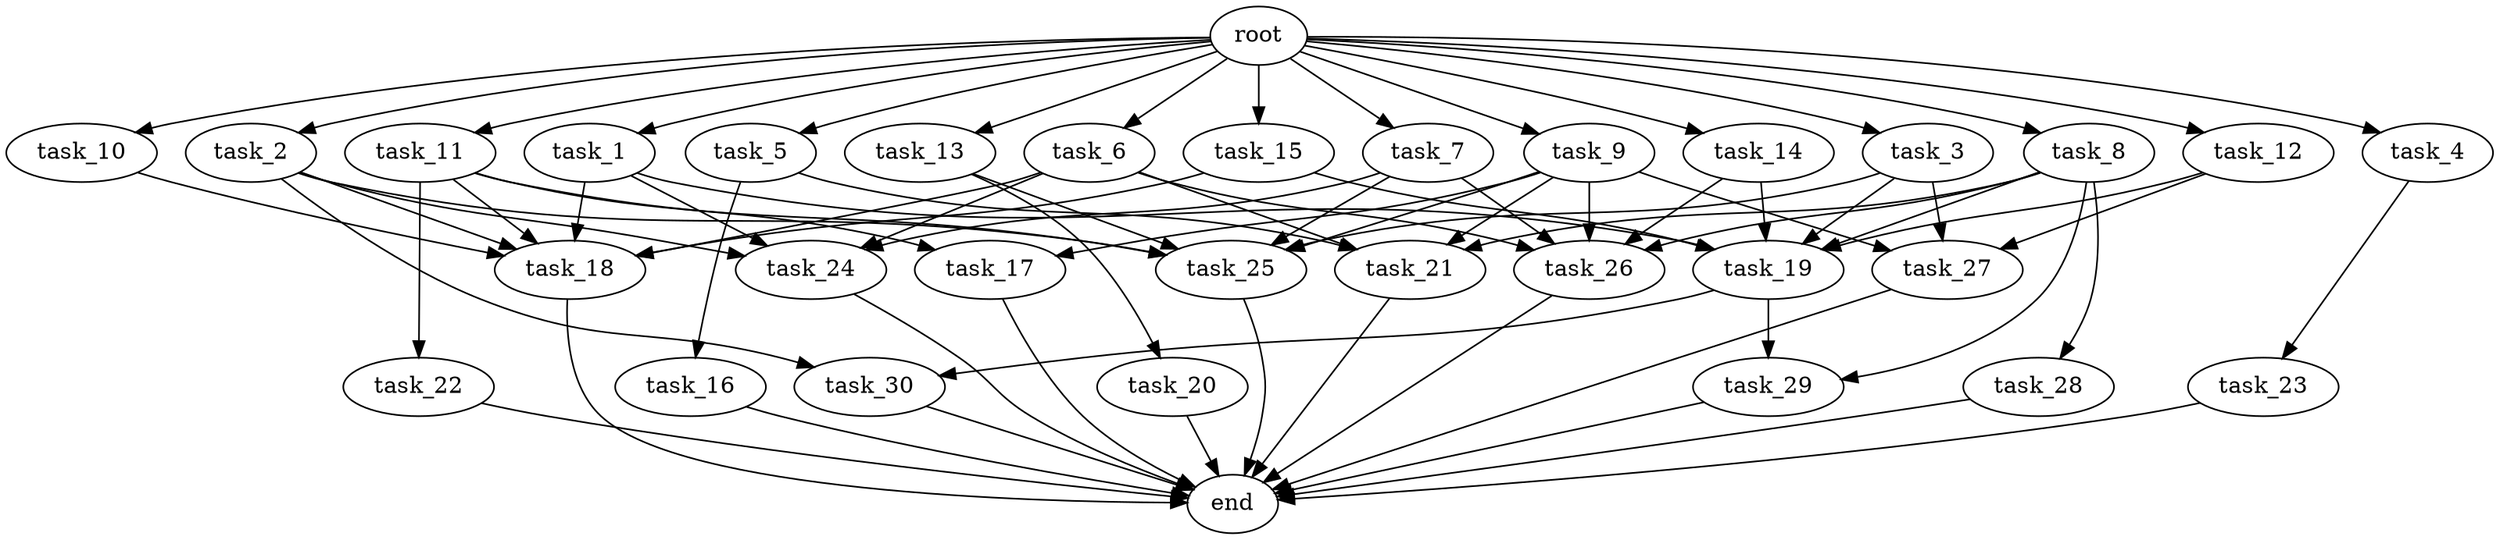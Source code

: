 digraph G {
  root [size="0.000000e+00"];
  task_1 [size="6.781396e+10"];
  task_2 [size="9.720753e+10"];
  task_3 [size="3.826947e+10"];
  task_4 [size="6.792364e+10"];
  task_5 [size="1.528214e+10"];
  task_6 [size="6.220046e+10"];
  task_7 [size="9.642400e+09"];
  task_8 [size="7.660961e+09"];
  task_9 [size="7.516346e+10"];
  task_10 [size="7.675954e+10"];
  task_11 [size="7.927521e+10"];
  task_12 [size="2.020116e+10"];
  task_13 [size="6.621270e+10"];
  task_14 [size="4.903013e+10"];
  task_15 [size="2.617391e+10"];
  task_16 [size="3.436813e+10"];
  task_17 [size="8.596863e+10"];
  task_18 [size="5.466654e+10"];
  task_19 [size="9.525852e+10"];
  task_20 [size="3.169536e+09"];
  task_21 [size="4.304634e+10"];
  task_22 [size="9.149477e+10"];
  task_23 [size="3.836915e+10"];
  task_24 [size="3.146277e+10"];
  task_25 [size="3.763989e+10"];
  task_26 [size="4.597103e+10"];
  task_27 [size="3.295651e+09"];
  task_28 [size="5.567109e+10"];
  task_29 [size="8.603747e+10"];
  task_30 [size="3.031143e+10"];
  end [size="0.000000e+00"];

  root -> task_1 [size="1.000000e-12"];
  root -> task_2 [size="1.000000e-12"];
  root -> task_3 [size="1.000000e-12"];
  root -> task_4 [size="1.000000e-12"];
  root -> task_5 [size="1.000000e-12"];
  root -> task_6 [size="1.000000e-12"];
  root -> task_7 [size="1.000000e-12"];
  root -> task_8 [size="1.000000e-12"];
  root -> task_9 [size="1.000000e-12"];
  root -> task_10 [size="1.000000e-12"];
  root -> task_11 [size="1.000000e-12"];
  root -> task_12 [size="1.000000e-12"];
  root -> task_13 [size="1.000000e-12"];
  root -> task_14 [size="1.000000e-12"];
  root -> task_15 [size="1.000000e-12"];
  task_1 -> task_18 [size="9.111090e+07"];
  task_1 -> task_19 [size="1.587642e+08"];
  task_1 -> task_24 [size="7.865694e+07"];
  task_2 -> task_18 [size="9.111090e+07"];
  task_2 -> task_24 [size="7.865694e+07"];
  task_2 -> task_25 [size="6.273315e+07"];
  task_2 -> task_30 [size="1.515571e+08"];
  task_3 -> task_19 [size="1.587642e+08"];
  task_3 -> task_25 [size="6.273315e+07"];
  task_3 -> task_27 [size="1.098550e+07"];
  task_4 -> task_23 [size="3.836915e+08"];
  task_5 -> task_16 [size="3.436813e+08"];
  task_5 -> task_21 [size="1.076158e+08"];
  task_6 -> task_18 [size="9.111090e+07"];
  task_6 -> task_21 [size="1.076158e+08"];
  task_6 -> task_24 [size="7.865694e+07"];
  task_6 -> task_26 [size="9.194205e+07"];
  task_7 -> task_24 [size="7.865694e+07"];
  task_7 -> task_25 [size="6.273315e+07"];
  task_7 -> task_26 [size="9.194205e+07"];
  task_8 -> task_19 [size="1.587642e+08"];
  task_8 -> task_21 [size="1.076158e+08"];
  task_8 -> task_26 [size="9.194205e+07"];
  task_8 -> task_28 [size="5.567109e+08"];
  task_8 -> task_29 [size="4.301873e+08"];
  task_9 -> task_17 [size="4.298432e+08"];
  task_9 -> task_21 [size="1.076158e+08"];
  task_9 -> task_25 [size="6.273315e+07"];
  task_9 -> task_26 [size="9.194205e+07"];
  task_9 -> task_27 [size="1.098550e+07"];
  task_10 -> task_18 [size="9.111090e+07"];
  task_11 -> task_17 [size="4.298432e+08"];
  task_11 -> task_18 [size="9.111090e+07"];
  task_11 -> task_22 [size="9.149477e+08"];
  task_11 -> task_25 [size="6.273315e+07"];
  task_12 -> task_19 [size="1.587642e+08"];
  task_12 -> task_27 [size="1.098550e+07"];
  task_13 -> task_20 [size="3.169536e+07"];
  task_13 -> task_25 [size="6.273315e+07"];
  task_14 -> task_19 [size="1.587642e+08"];
  task_14 -> task_26 [size="9.194205e+07"];
  task_15 -> task_18 [size="9.111090e+07"];
  task_15 -> task_19 [size="1.587642e+08"];
  task_16 -> end [size="1.000000e-12"];
  task_17 -> end [size="1.000000e-12"];
  task_18 -> end [size="1.000000e-12"];
  task_19 -> task_29 [size="4.301873e+08"];
  task_19 -> task_30 [size="1.515571e+08"];
  task_20 -> end [size="1.000000e-12"];
  task_21 -> end [size="1.000000e-12"];
  task_22 -> end [size="1.000000e-12"];
  task_23 -> end [size="1.000000e-12"];
  task_24 -> end [size="1.000000e-12"];
  task_25 -> end [size="1.000000e-12"];
  task_26 -> end [size="1.000000e-12"];
  task_27 -> end [size="1.000000e-12"];
  task_28 -> end [size="1.000000e-12"];
  task_29 -> end [size="1.000000e-12"];
  task_30 -> end [size="1.000000e-12"];
}
